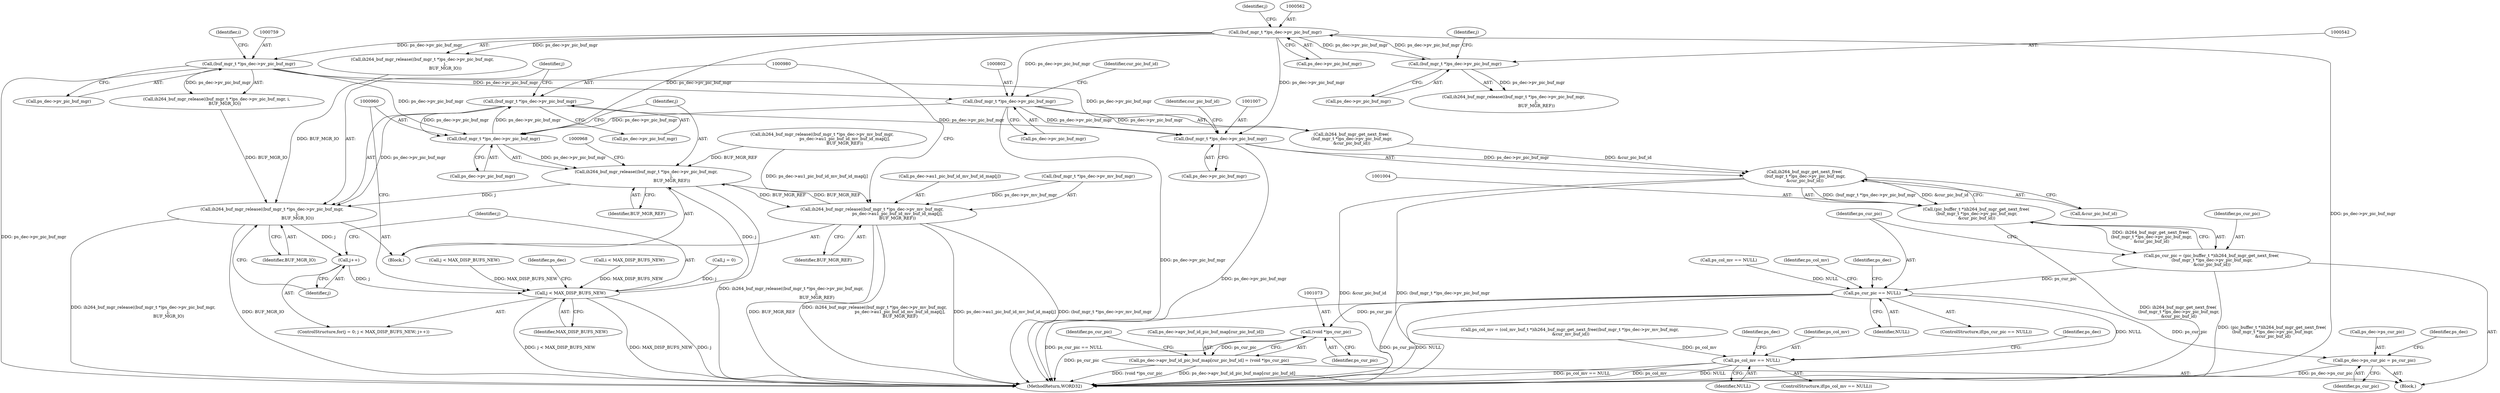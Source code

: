 digraph "0_Android_e629194c62a9a129ce378e08cb1059a8a53f1795_2@pointer" {
"1000979" [label="(Call,(buf_mgr_t *)ps_dec->pv_pic_buf_mgr)"];
"1000959" [label="(Call,(buf_mgr_t *)ps_dec->pv_pic_buf_mgr)"];
"1000561" [label="(Call,(buf_mgr_t *)ps_dec->pv_pic_buf_mgr)"];
"1000541" [label="(Call,(buf_mgr_t *)ps_dec->pv_pic_buf_mgr)"];
"1000801" [label="(Call,(buf_mgr_t *)ps_dec->pv_pic_buf_mgr)"];
"1000758" [label="(Call,(buf_mgr_t *)ps_dec->pv_pic_buf_mgr)"];
"1000979" [label="(Call,(buf_mgr_t *)ps_dec->pv_pic_buf_mgr)"];
"1000958" [label="(Call,ih264_buf_mgr_release((buf_mgr_t *)ps_dec->pv_pic_buf_mgr,\n                                      j,\n                                      BUF_MGR_REF))"];
"1000966" [label="(Call,ih264_buf_mgr_release((buf_mgr_t *)ps_dec->pv_mv_buf_mgr,\n                                      ps_dec->au1_pic_buf_id_mv_buf_id_map[j],\n                                      BUF_MGR_REF))"];
"1000978" [label="(Call,ih264_buf_mgr_release((buf_mgr_t *)ps_dec->pv_pic_buf_mgr,\n                                      j,\n                                      BUF_MGR_IO))"];
"1000955" [label="(Call,j++)"];
"1000952" [label="(Call,j < MAX_DISP_BUFS_NEW)"];
"1001006" [label="(Call,(buf_mgr_t *)ps_dec->pv_pic_buf_mgr)"];
"1001005" [label="(Call,ih264_buf_mgr_get_next_free(\n (buf_mgr_t *)ps_dec->pv_pic_buf_mgr,\n &cur_pic_buf_id))"];
"1001003" [label="(Call,(pic_buffer_t *)ih264_buf_mgr_get_next_free(\n (buf_mgr_t *)ps_dec->pv_pic_buf_mgr,\n &cur_pic_buf_id))"];
"1001001" [label="(Call,ps_cur_pic = (pic_buffer_t *)ih264_buf_mgr_get_next_free(\n (buf_mgr_t *)ps_dec->pv_pic_buf_mgr,\n &cur_pic_buf_id))"];
"1001014" [label="(Call,ps_cur_pic == NULL)"];
"1001038" [label="(Call,ps_col_mv == NULL)"];
"1001049" [label="(Call,ps_dec->ps_cur_pic = ps_cur_pic)"];
"1001072" [label="(Call,(void *)ps_cur_pic)"];
"1001066" [label="(Call,ps_dec->apv_buf_id_pic_buf_map[cur_pic_buf_id] = (void *)ps_cur_pic)"];
"1001006" [label="(Call,(buf_mgr_t *)ps_dec->pv_pic_buf_mgr)"];
"1001039" [label="(Identifier,ps_col_mv)"];
"1001053" [label="(Identifier,ps_cur_pic)"];
"1000956" [label="(Identifier,j)"];
"1001026" [label="(Identifier,ps_col_mv)"];
"1001077" [label="(Identifier,ps_cur_pic)"];
"1000984" [label="(Identifier,j)"];
"1001066" [label="(Call,ps_dec->apv_buf_id_pic_buf_map[cur_pic_buf_id] = (void *)ps_cur_pic)"];
"1000801" [label="(Call,(buf_mgr_t *)ps_dec->pv_pic_buf_mgr)"];
"1000757" [label="(Call,ih264_buf_mgr_release((buf_mgr_t *)ps_dec->pv_pic_buf_mgr, i,\n            BUF_MGR_IO))"];
"1001051" [label="(Identifier,ps_dec)"];
"1001074" [label="(Identifier,ps_cur_pic)"];
"1001025" [label="(Call,ps_col_mv = (col_mv_buf_t *)ih264_buf_mgr_get_next_free((buf_mgr_t *)ps_dec->pv_mv_buf_mgr,\n &cur_mv_buf_id))"];
"1000800" [label="(Call,ih264_buf_mgr_get_next_free(\n (buf_mgr_t *)ps_dec->pv_pic_buf_mgr,\n &cur_pic_buf_id))"];
"1000546" [label="(Identifier,j)"];
"1001003" [label="(Call,(pic_buffer_t *)ih264_buf_mgr_get_next_free(\n (buf_mgr_t *)ps_dec->pv_pic_buf_mgr,\n &cur_pic_buf_id))"];
"1000955" [label="(Call,j++)"];
"1001049" [label="(Call,ps_dec->ps_cur_pic = ps_cur_pic)"];
"1000964" [label="(Identifier,j)"];
"1000560" [label="(Call,ih264_buf_mgr_release((buf_mgr_t *)ps_dec->pv_pic_buf_mgr,\n                                  j,\n                                  BUF_MGR_IO))"];
"1000540" [label="(Call,ih264_buf_mgr_release((buf_mgr_t *)ps_dec->pv_pic_buf_mgr,\n                                  j,\n                                  BUF_MGR_REF))"];
"1001014" [label="(Call,ps_cur_pic == NULL)"];
"1000563" [label="(Call,ps_dec->pv_pic_buf_mgr)"];
"1002052" [label="(MethodReturn,WORD32)"];
"1000954" [label="(Identifier,MAX_DISP_BUFS_NEW)"];
"1001072" [label="(Call,(void *)ps_cur_pic)"];
"1001056" [label="(Identifier,ps_dec)"];
"1000957" [label="(Block,)"];
"1001038" [label="(Call,ps_col_mv == NULL)"];
"1000958" [label="(Call,ih264_buf_mgr_release((buf_mgr_t *)ps_dec->pv_pic_buf_mgr,\n                                      j,\n                                      BUF_MGR_REF))"];
"1001002" [label="(Identifier,ps_cur_pic)"];
"1000961" [label="(Call,ps_dec->pv_pic_buf_mgr)"];
"1000979" [label="(Call,(buf_mgr_t *)ps_dec->pv_pic_buf_mgr)"];
"1000977" [label="(Identifier,BUF_MGR_REF)"];
"1000972" [label="(Call,ps_dec->au1_pic_buf_id_mv_buf_id_map[j])"];
"1000566" [label="(Identifier,j)"];
"1000548" [label="(Call,ih264_buf_mgr_release((buf_mgr_t *)ps_dec->pv_mv_buf_mgr,\n                                  ps_dec->au1_pic_buf_id_mv_buf_id_map[j],\n                                  BUF_MGR_REF))"];
"1000758" [label="(Call,(buf_mgr_t *)ps_dec->pv_pic_buf_mgr)"];
"1000561" [label="(Call,(buf_mgr_t *)ps_dec->pv_pic_buf_mgr)"];
"1001020" [label="(Identifier,ps_dec)"];
"1000966" [label="(Call,ih264_buf_mgr_release((buf_mgr_t *)ps_dec->pv_mv_buf_mgr,\n                                      ps_dec->au1_pic_buf_id_mv_buf_id_map[j],\n                                      BUF_MGR_REF))"];
"1000543" [label="(Call,ps_dec->pv_pic_buf_mgr)"];
"1000959" [label="(Call,(buf_mgr_t *)ps_dec->pv_pic_buf_mgr)"];
"1000967" [label="(Call,(buf_mgr_t *)ps_dec->pv_mv_buf_mgr)"];
"1001037" [label="(ControlStructure,if(ps_col_mv == NULL))"];
"1000763" [label="(Identifier,i)"];
"1001050" [label="(Call,ps_dec->ps_cur_pic)"];
"1001001" [label="(Call,ps_cur_pic = (pic_buffer_t *)ih264_buf_mgr_get_next_free(\n (buf_mgr_t *)ps_dec->pv_pic_buf_mgr,\n &cur_pic_buf_id))"];
"1000965" [label="(Identifier,BUF_MGR_REF)"];
"1000944" [label="(Block,)"];
"1001012" [label="(Identifier,cur_pic_buf_id)"];
"1000985" [label="(Identifier,BUF_MGR_IO)"];
"1000843" [label="(Call,ps_col_mv == NULL)"];
"1001016" [label="(Identifier,NULL)"];
"1000978" [label="(Call,ih264_buf_mgr_release((buf_mgr_t *)ps_dec->pv_pic_buf_mgr,\n                                      j,\n                                      BUF_MGR_IO))"];
"1001011" [label="(Call,&cur_pic_buf_id)"];
"1000948" [label="(ControlStructure,for(j = 0; j < MAX_DISP_BUFS_NEW; j++))"];
"1000981" [label="(Call,ps_dec->pv_pic_buf_mgr)"];
"1000534" [label="(Call,j < MAX_DISP_BUFS_NEW)"];
"1000988" [label="(Identifier,ps_dec)"];
"1001013" [label="(ControlStructure,if(ps_cur_pic == NULL))"];
"1000952" [label="(Call,j < MAX_DISP_BUFS_NEW)"];
"1000803" [label="(Call,ps_dec->pv_pic_buf_mgr)"];
"1000953" [label="(Identifier,j)"];
"1000742" [label="(Call,i < MAX_DISP_BUFS_NEW)"];
"1001015" [label="(Identifier,ps_cur_pic)"];
"1000760" [label="(Call,ps_dec->pv_pic_buf_mgr)"];
"1001044" [label="(Identifier,ps_dec)"];
"1001067" [label="(Call,ps_dec->apv_buf_id_pic_buf_map[cur_pic_buf_id])"];
"1000807" [label="(Identifier,cur_pic_buf_id)"];
"1001005" [label="(Call,ih264_buf_mgr_get_next_free(\n (buf_mgr_t *)ps_dec->pv_pic_buf_mgr,\n &cur_pic_buf_id))"];
"1000949" [label="(Call,j = 0)"];
"1001040" [label="(Identifier,NULL)"];
"1001008" [label="(Call,ps_dec->pv_pic_buf_mgr)"];
"1000541" [label="(Call,(buf_mgr_t *)ps_dec->pv_pic_buf_mgr)"];
"1000979" -> "1000978"  [label="AST: "];
"1000979" -> "1000981"  [label="CFG: "];
"1000980" -> "1000979"  [label="AST: "];
"1000981" -> "1000979"  [label="AST: "];
"1000984" -> "1000979"  [label="CFG: "];
"1000979" -> "1000959"  [label="DDG: ps_dec->pv_pic_buf_mgr"];
"1000979" -> "1000978"  [label="DDG: ps_dec->pv_pic_buf_mgr"];
"1000959" -> "1000979"  [label="DDG: ps_dec->pv_pic_buf_mgr"];
"1000979" -> "1001006"  [label="DDG: ps_dec->pv_pic_buf_mgr"];
"1000959" -> "1000958"  [label="AST: "];
"1000959" -> "1000961"  [label="CFG: "];
"1000960" -> "1000959"  [label="AST: "];
"1000961" -> "1000959"  [label="AST: "];
"1000964" -> "1000959"  [label="CFG: "];
"1000959" -> "1000958"  [label="DDG: ps_dec->pv_pic_buf_mgr"];
"1000561" -> "1000959"  [label="DDG: ps_dec->pv_pic_buf_mgr"];
"1000801" -> "1000959"  [label="DDG: ps_dec->pv_pic_buf_mgr"];
"1000758" -> "1000959"  [label="DDG: ps_dec->pv_pic_buf_mgr"];
"1000561" -> "1000560"  [label="AST: "];
"1000561" -> "1000563"  [label="CFG: "];
"1000562" -> "1000561"  [label="AST: "];
"1000563" -> "1000561"  [label="AST: "];
"1000566" -> "1000561"  [label="CFG: "];
"1000561" -> "1002052"  [label="DDG: ps_dec->pv_pic_buf_mgr"];
"1000561" -> "1000541"  [label="DDG: ps_dec->pv_pic_buf_mgr"];
"1000561" -> "1000560"  [label="DDG: ps_dec->pv_pic_buf_mgr"];
"1000541" -> "1000561"  [label="DDG: ps_dec->pv_pic_buf_mgr"];
"1000561" -> "1000758"  [label="DDG: ps_dec->pv_pic_buf_mgr"];
"1000561" -> "1000801"  [label="DDG: ps_dec->pv_pic_buf_mgr"];
"1000561" -> "1001006"  [label="DDG: ps_dec->pv_pic_buf_mgr"];
"1000541" -> "1000540"  [label="AST: "];
"1000541" -> "1000543"  [label="CFG: "];
"1000542" -> "1000541"  [label="AST: "];
"1000543" -> "1000541"  [label="AST: "];
"1000546" -> "1000541"  [label="CFG: "];
"1000541" -> "1000540"  [label="DDG: ps_dec->pv_pic_buf_mgr"];
"1000801" -> "1000800"  [label="AST: "];
"1000801" -> "1000803"  [label="CFG: "];
"1000802" -> "1000801"  [label="AST: "];
"1000803" -> "1000801"  [label="AST: "];
"1000807" -> "1000801"  [label="CFG: "];
"1000801" -> "1002052"  [label="DDG: ps_dec->pv_pic_buf_mgr"];
"1000801" -> "1000800"  [label="DDG: ps_dec->pv_pic_buf_mgr"];
"1000758" -> "1000801"  [label="DDG: ps_dec->pv_pic_buf_mgr"];
"1000801" -> "1001006"  [label="DDG: ps_dec->pv_pic_buf_mgr"];
"1000758" -> "1000757"  [label="AST: "];
"1000758" -> "1000760"  [label="CFG: "];
"1000759" -> "1000758"  [label="AST: "];
"1000760" -> "1000758"  [label="AST: "];
"1000763" -> "1000758"  [label="CFG: "];
"1000758" -> "1002052"  [label="DDG: ps_dec->pv_pic_buf_mgr"];
"1000758" -> "1000757"  [label="DDG: ps_dec->pv_pic_buf_mgr"];
"1000758" -> "1001006"  [label="DDG: ps_dec->pv_pic_buf_mgr"];
"1000958" -> "1000957"  [label="AST: "];
"1000958" -> "1000965"  [label="CFG: "];
"1000964" -> "1000958"  [label="AST: "];
"1000965" -> "1000958"  [label="AST: "];
"1000968" -> "1000958"  [label="CFG: "];
"1000958" -> "1002052"  [label="DDG: ih264_buf_mgr_release((buf_mgr_t *)ps_dec->pv_pic_buf_mgr,\n                                      j,\n                                      BUF_MGR_REF)"];
"1000952" -> "1000958"  [label="DDG: j"];
"1000966" -> "1000958"  [label="DDG: BUF_MGR_REF"];
"1000548" -> "1000958"  [label="DDG: BUF_MGR_REF"];
"1000958" -> "1000966"  [label="DDG: BUF_MGR_REF"];
"1000958" -> "1000978"  [label="DDG: j"];
"1000966" -> "1000957"  [label="AST: "];
"1000966" -> "1000977"  [label="CFG: "];
"1000967" -> "1000966"  [label="AST: "];
"1000972" -> "1000966"  [label="AST: "];
"1000977" -> "1000966"  [label="AST: "];
"1000980" -> "1000966"  [label="CFG: "];
"1000966" -> "1002052"  [label="DDG: ps_dec->au1_pic_buf_id_mv_buf_id_map[j]"];
"1000966" -> "1002052"  [label="DDG: (buf_mgr_t *)ps_dec->pv_mv_buf_mgr"];
"1000966" -> "1002052"  [label="DDG: BUF_MGR_REF"];
"1000966" -> "1002052"  [label="DDG: ih264_buf_mgr_release((buf_mgr_t *)ps_dec->pv_mv_buf_mgr,\n                                      ps_dec->au1_pic_buf_id_mv_buf_id_map[j],\n                                      BUF_MGR_REF)"];
"1000967" -> "1000966"  [label="DDG: ps_dec->pv_mv_buf_mgr"];
"1000548" -> "1000966"  [label="DDG: ps_dec->au1_pic_buf_id_mv_buf_id_map[j]"];
"1000978" -> "1000957"  [label="AST: "];
"1000978" -> "1000985"  [label="CFG: "];
"1000984" -> "1000978"  [label="AST: "];
"1000985" -> "1000978"  [label="AST: "];
"1000956" -> "1000978"  [label="CFG: "];
"1000978" -> "1002052"  [label="DDG: BUF_MGR_IO"];
"1000978" -> "1002052"  [label="DDG: ih264_buf_mgr_release((buf_mgr_t *)ps_dec->pv_pic_buf_mgr,\n                                      j,\n                                      BUF_MGR_IO)"];
"1000978" -> "1000955"  [label="DDG: j"];
"1000560" -> "1000978"  [label="DDG: BUF_MGR_IO"];
"1000757" -> "1000978"  [label="DDG: BUF_MGR_IO"];
"1000955" -> "1000948"  [label="AST: "];
"1000955" -> "1000956"  [label="CFG: "];
"1000956" -> "1000955"  [label="AST: "];
"1000953" -> "1000955"  [label="CFG: "];
"1000955" -> "1000952"  [label="DDG: j"];
"1000952" -> "1000948"  [label="AST: "];
"1000952" -> "1000954"  [label="CFG: "];
"1000953" -> "1000952"  [label="AST: "];
"1000954" -> "1000952"  [label="AST: "];
"1000960" -> "1000952"  [label="CFG: "];
"1000988" -> "1000952"  [label="CFG: "];
"1000952" -> "1002052"  [label="DDG: j"];
"1000952" -> "1002052"  [label="DDG: j < MAX_DISP_BUFS_NEW"];
"1000952" -> "1002052"  [label="DDG: MAX_DISP_BUFS_NEW"];
"1000949" -> "1000952"  [label="DDG: j"];
"1000742" -> "1000952"  [label="DDG: MAX_DISP_BUFS_NEW"];
"1000534" -> "1000952"  [label="DDG: MAX_DISP_BUFS_NEW"];
"1001006" -> "1001005"  [label="AST: "];
"1001006" -> "1001008"  [label="CFG: "];
"1001007" -> "1001006"  [label="AST: "];
"1001008" -> "1001006"  [label="AST: "];
"1001012" -> "1001006"  [label="CFG: "];
"1001006" -> "1002052"  [label="DDG: ps_dec->pv_pic_buf_mgr"];
"1001006" -> "1001005"  [label="DDG: ps_dec->pv_pic_buf_mgr"];
"1001005" -> "1001003"  [label="AST: "];
"1001005" -> "1001011"  [label="CFG: "];
"1001011" -> "1001005"  [label="AST: "];
"1001003" -> "1001005"  [label="CFG: "];
"1001005" -> "1002052"  [label="DDG: &cur_pic_buf_id"];
"1001005" -> "1002052"  [label="DDG: (buf_mgr_t *)ps_dec->pv_pic_buf_mgr"];
"1001005" -> "1001003"  [label="DDG: (buf_mgr_t *)ps_dec->pv_pic_buf_mgr"];
"1001005" -> "1001003"  [label="DDG: &cur_pic_buf_id"];
"1000800" -> "1001005"  [label="DDG: &cur_pic_buf_id"];
"1001003" -> "1001001"  [label="AST: "];
"1001004" -> "1001003"  [label="AST: "];
"1001001" -> "1001003"  [label="CFG: "];
"1001003" -> "1002052"  [label="DDG: ih264_buf_mgr_get_next_free(\n (buf_mgr_t *)ps_dec->pv_pic_buf_mgr,\n &cur_pic_buf_id)"];
"1001003" -> "1001001"  [label="DDG: ih264_buf_mgr_get_next_free(\n (buf_mgr_t *)ps_dec->pv_pic_buf_mgr,\n &cur_pic_buf_id)"];
"1001001" -> "1000944"  [label="AST: "];
"1001002" -> "1001001"  [label="AST: "];
"1001015" -> "1001001"  [label="CFG: "];
"1001001" -> "1002052"  [label="DDG: (pic_buffer_t *)ih264_buf_mgr_get_next_free(\n (buf_mgr_t *)ps_dec->pv_pic_buf_mgr,\n &cur_pic_buf_id)"];
"1001001" -> "1001014"  [label="DDG: ps_cur_pic"];
"1001014" -> "1001013"  [label="AST: "];
"1001014" -> "1001016"  [label="CFG: "];
"1001015" -> "1001014"  [label="AST: "];
"1001016" -> "1001014"  [label="AST: "];
"1001020" -> "1001014"  [label="CFG: "];
"1001026" -> "1001014"  [label="CFG: "];
"1001014" -> "1002052"  [label="DDG: ps_cur_pic"];
"1001014" -> "1002052"  [label="DDG: NULL"];
"1001014" -> "1002052"  [label="DDG: ps_cur_pic == NULL"];
"1000843" -> "1001014"  [label="DDG: NULL"];
"1001014" -> "1001038"  [label="DDG: NULL"];
"1001014" -> "1001049"  [label="DDG: ps_cur_pic"];
"1001014" -> "1001072"  [label="DDG: ps_cur_pic"];
"1001038" -> "1001037"  [label="AST: "];
"1001038" -> "1001040"  [label="CFG: "];
"1001039" -> "1001038"  [label="AST: "];
"1001040" -> "1001038"  [label="AST: "];
"1001044" -> "1001038"  [label="CFG: "];
"1001051" -> "1001038"  [label="CFG: "];
"1001038" -> "1002052"  [label="DDG: NULL"];
"1001038" -> "1002052"  [label="DDG: ps_col_mv == NULL"];
"1001038" -> "1002052"  [label="DDG: ps_col_mv"];
"1001025" -> "1001038"  [label="DDG: ps_col_mv"];
"1001049" -> "1000944"  [label="AST: "];
"1001049" -> "1001053"  [label="CFG: "];
"1001050" -> "1001049"  [label="AST: "];
"1001053" -> "1001049"  [label="AST: "];
"1001056" -> "1001049"  [label="CFG: "];
"1001049" -> "1002052"  [label="DDG: ps_dec->ps_cur_pic"];
"1001072" -> "1001066"  [label="AST: "];
"1001072" -> "1001074"  [label="CFG: "];
"1001073" -> "1001072"  [label="AST: "];
"1001074" -> "1001072"  [label="AST: "];
"1001066" -> "1001072"  [label="CFG: "];
"1001072" -> "1002052"  [label="DDG: ps_cur_pic"];
"1001072" -> "1001066"  [label="DDG: ps_cur_pic"];
"1001066" -> "1000944"  [label="AST: "];
"1001067" -> "1001066"  [label="AST: "];
"1001077" -> "1001066"  [label="CFG: "];
"1001066" -> "1002052"  [label="DDG: (void *)ps_cur_pic"];
"1001066" -> "1002052"  [label="DDG: ps_dec->apv_buf_id_pic_buf_map[cur_pic_buf_id]"];
}
